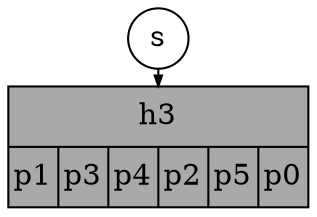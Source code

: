 digraph H008 {
    node [shape=circle,fixedsize=1,width=0.4,height=0.4,fillcolor="darkgray"];
	edge [arrowsize=0.5];
	nodesep=0.1;
	ranksep=0.1;
    s -> h3;
    h3 [style="filled",shape="record",label="{h3|{p1|p3|p4|p2|p5|p0}}",width=2,height=0.8];
}
